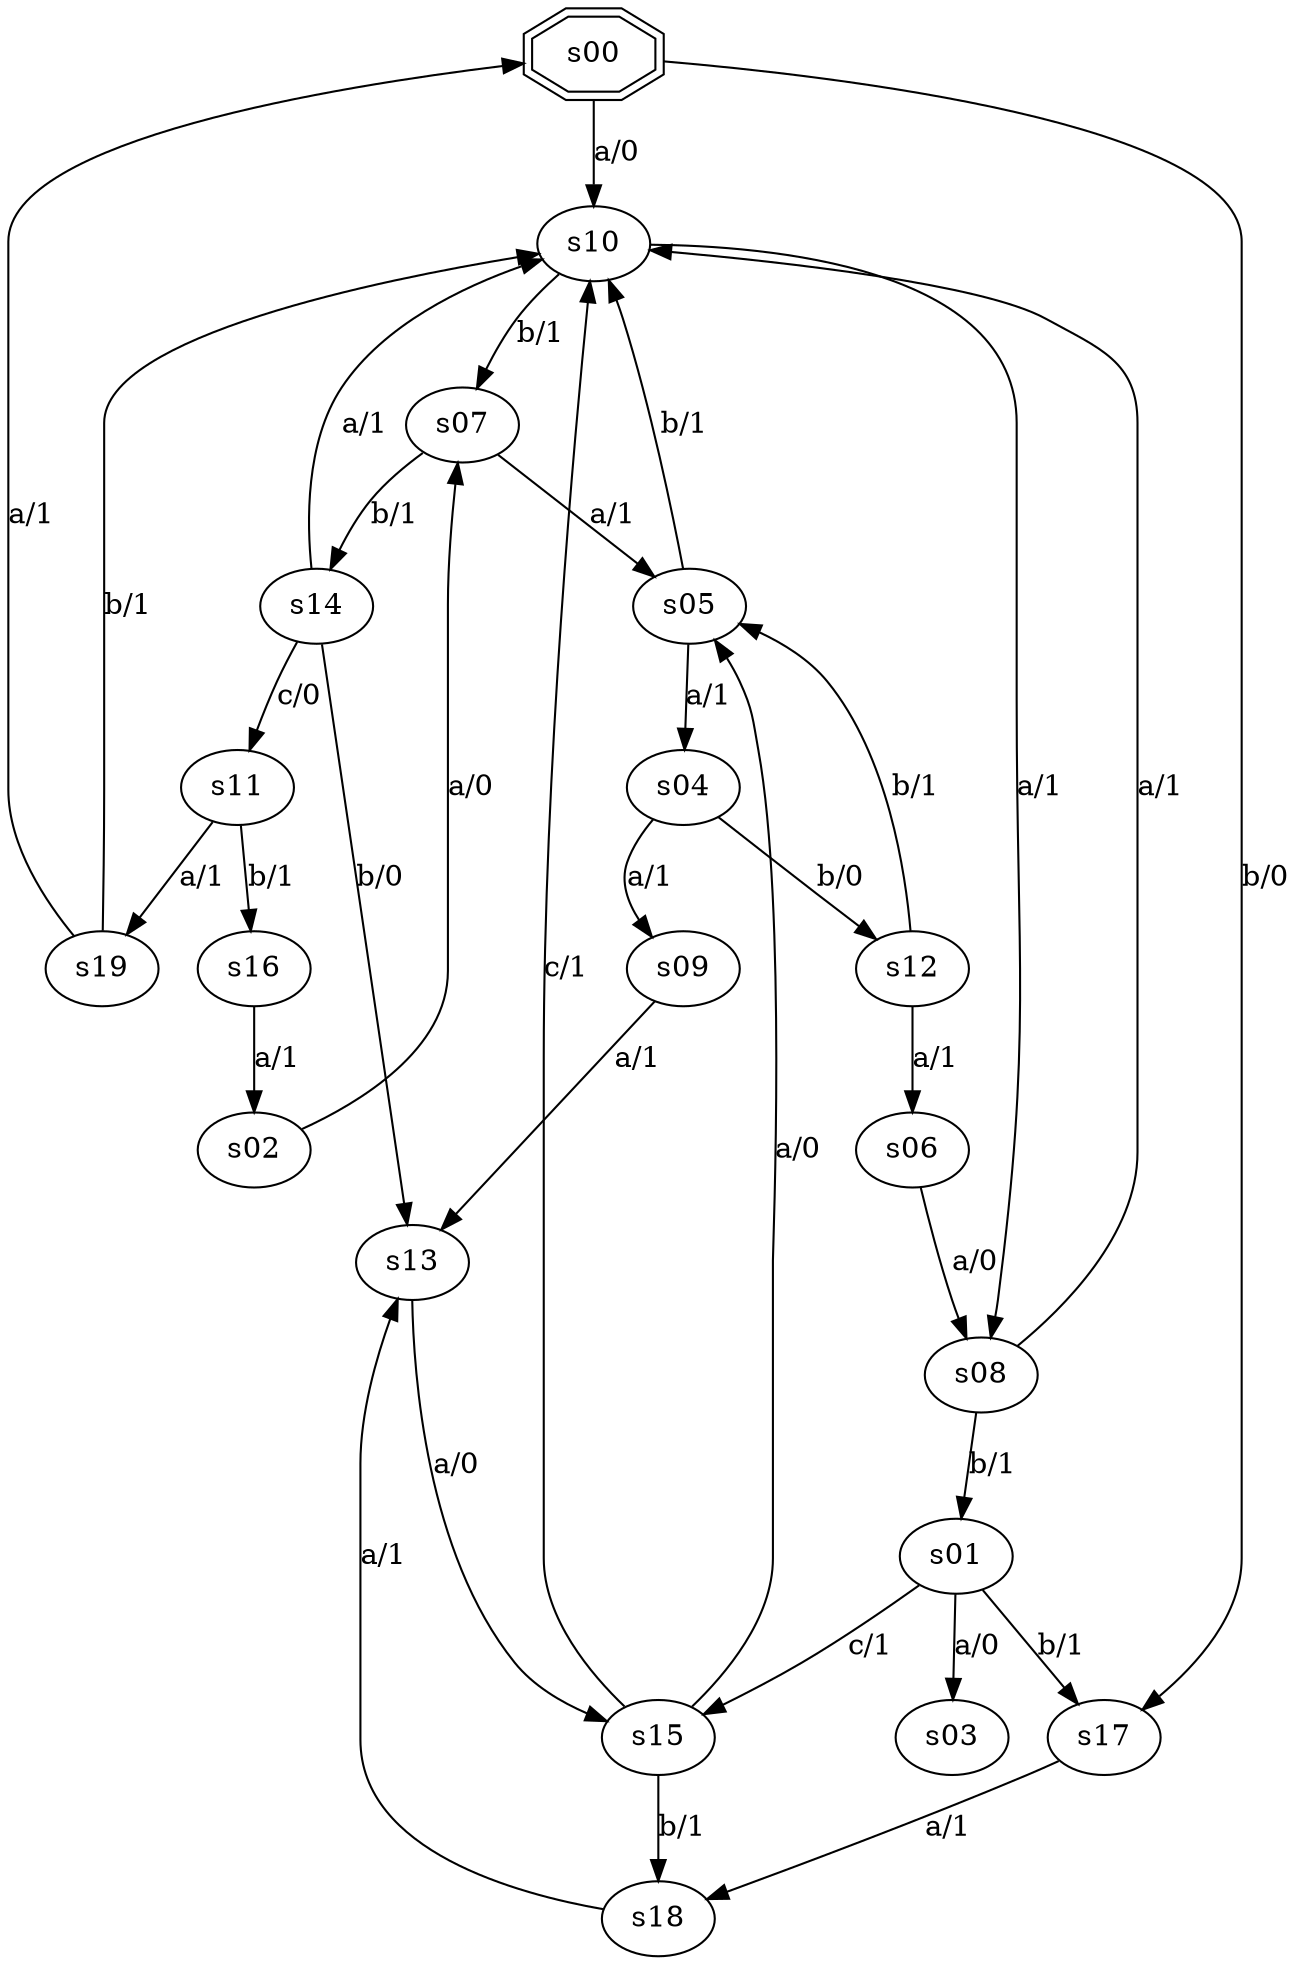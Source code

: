 digraph graph_008 {
	s00 -> s10 [label="a/0"];
	s00 -> s17 [label="b/0"];
	s01 -> s03 [label="a/0"];
	s01 -> s17 [label="b/1"];
	s01 -> s15 [label="c/1"];
	s02 -> s07 [label="a/0"];
	s04 -> s09 [label="a/1"];
	s04 -> s12 [label="b/0"];
	s05 -> s04 [label="a/1"];
	s05 -> s10 [label="b/1"];
	s06 -> s08 [label="a/0"];
	s07 -> s05 [label="a/1"];
	s07 -> s14 [label="b/1"];
	s08 -> s10 [label="a/1"];
	s08 -> s01 [label="b/1"];
	s09 -> s13 [label="a/1"];
	s10 -> s08 [label="a/1"];
	s10 -> s07 [label="b/1"];
	s11 -> s19 [label="a/1"];
	s11 -> s16 [label="b/1"];
	s12 -> s06 [label="a/1"];
	s12 -> s05 [label="b/1"];
	s13 -> s15 [label="a/0"];
	s14 -> s10 [label="a/1"];
	s14 -> s13 [label="b/0"];
	s14 -> s11 [label="c/0"];
	s15 -> s05 [label="a/0"];
	s15 -> s18 [label="b/1"];
	s15 -> s10 [label="c/1"];
	s16 -> s02 [label="a/1"];
	s17 -> s18 [label="a/1"];
	s18 -> s13 [label="a/1"];
	s19 -> s00 [label="a/1"];
	s19 -> s10 [label="b/1"];
	s00 [shape=doubleoctagon];
}